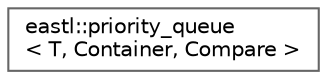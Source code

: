 digraph "类继承关系图"
{
 // LATEX_PDF_SIZE
  bgcolor="transparent";
  edge [fontname=Helvetica,fontsize=10,labelfontname=Helvetica,labelfontsize=10];
  node [fontname=Helvetica,fontsize=10,shape=box,height=0.2,width=0.4];
  rankdir="LR";
  Node0 [id="Node000000",label="eastl::priority_queue\l\< T, Container, Compare \>",height=0.2,width=0.4,color="grey40", fillcolor="white", style="filled",URL="$classeastl_1_1priority__queue.html",tooltip=" "];
}
